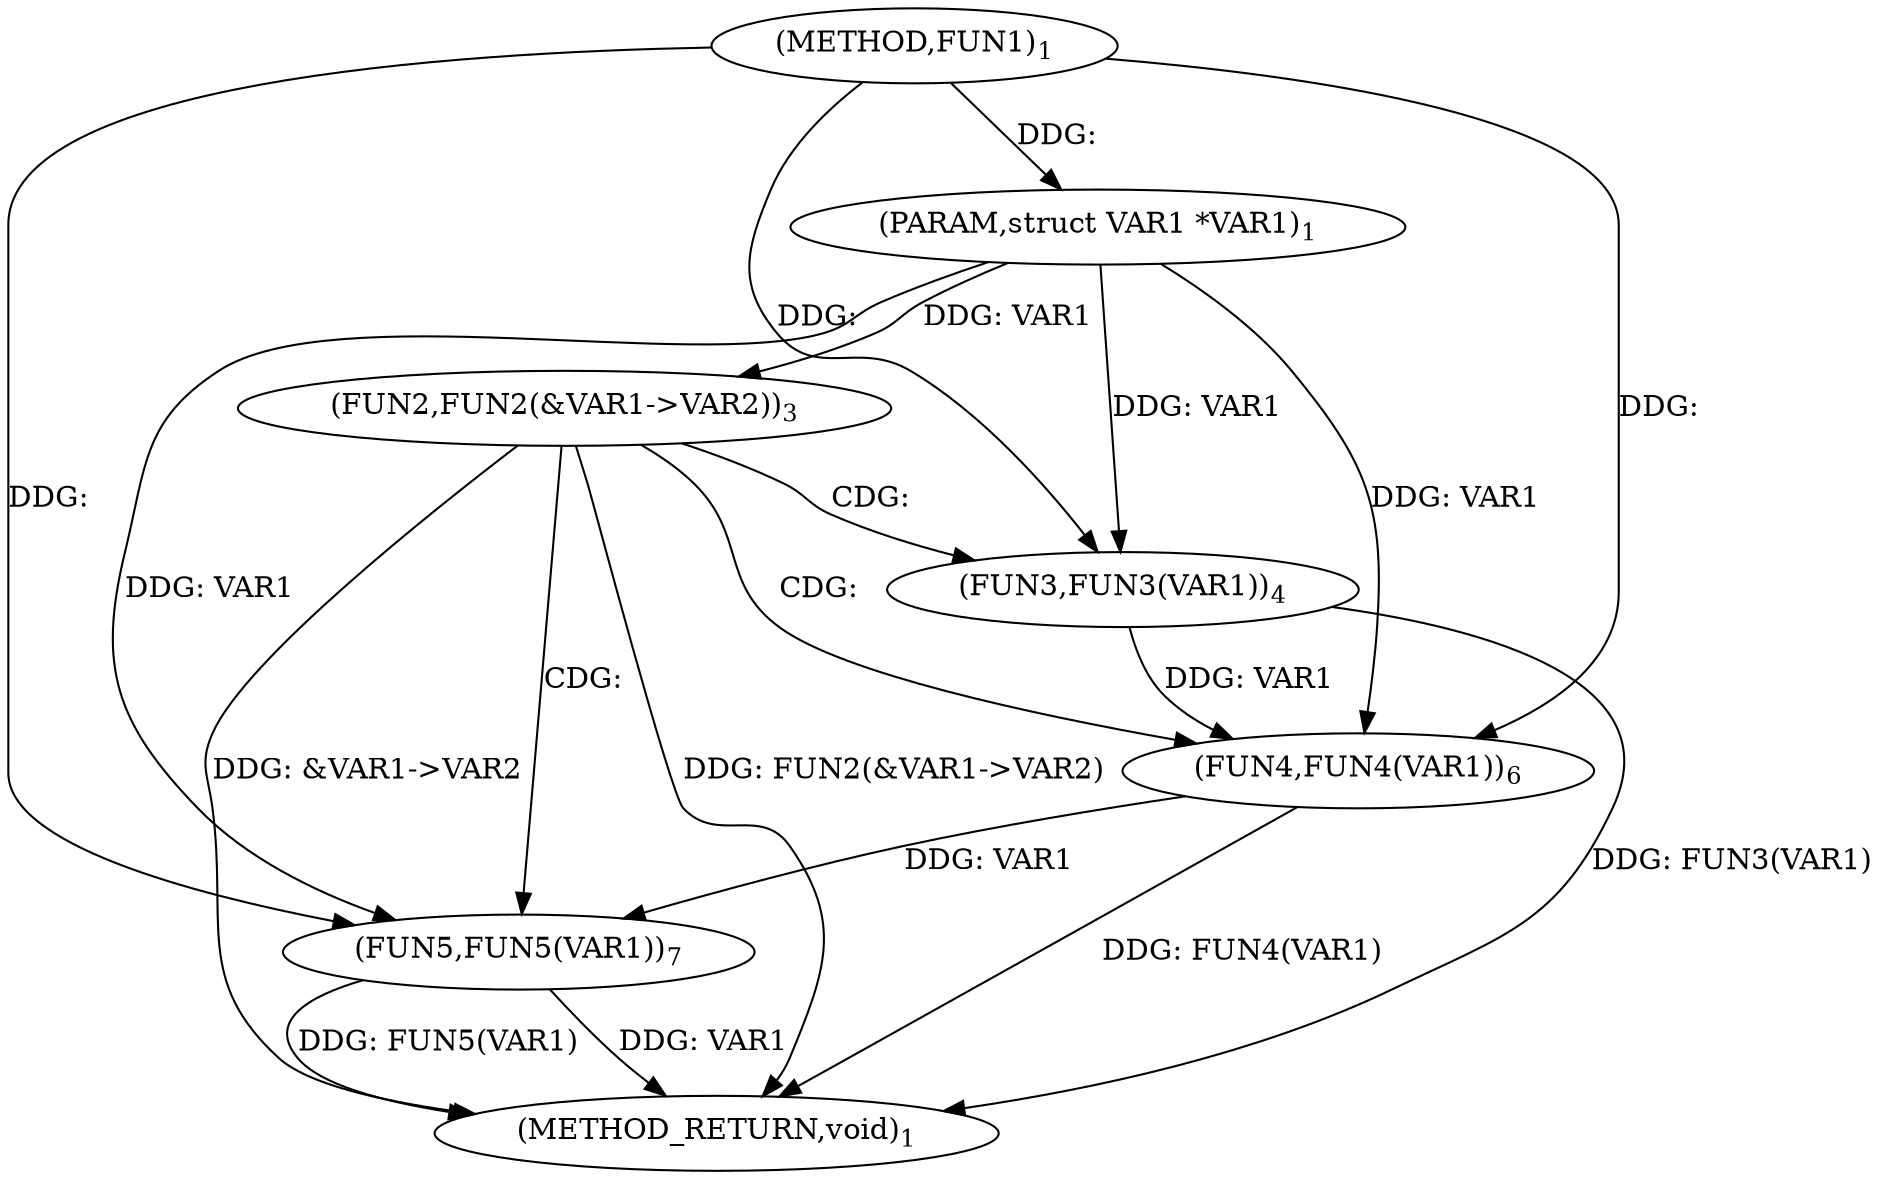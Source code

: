 digraph "FUN1" {  
"8" [label = <(METHOD,FUN1)<SUB>1</SUB>> ]
"24" [label = <(METHOD_RETURN,void)<SUB>1</SUB>> ]
"9" [label = <(PARAM,struct VAR1 *VAR1)<SUB>1</SUB>> ]
"12" [label = <(FUN2,FUN2(&amp;VAR1-&gt;VAR2))<SUB>3</SUB>> ]
"18" [label = <(FUN3,FUN3(VAR1))<SUB>4</SUB>> ]
"20" [label = <(FUN4,FUN4(VAR1))<SUB>6</SUB>> ]
"22" [label = <(FUN5,FUN5(VAR1))<SUB>7</SUB>> ]
  "12" -> "24"  [ label = "DDG: &amp;VAR1-&gt;VAR2"] 
  "12" -> "24"  [ label = "DDG: FUN2(&amp;VAR1-&gt;VAR2)"] 
  "18" -> "24"  [ label = "DDG: FUN3(VAR1)"] 
  "20" -> "24"  [ label = "DDG: FUN4(VAR1)"] 
  "22" -> "24"  [ label = "DDG: VAR1"] 
  "22" -> "24"  [ label = "DDG: FUN5(VAR1)"] 
  "8" -> "9"  [ label = "DDG: "] 
  "9" -> "12"  [ label = "DDG: VAR1"] 
  "9" -> "18"  [ label = "DDG: VAR1"] 
  "8" -> "18"  [ label = "DDG: "] 
  "18" -> "20"  [ label = "DDG: VAR1"] 
  "8" -> "20"  [ label = "DDG: "] 
  "9" -> "20"  [ label = "DDG: VAR1"] 
  "20" -> "22"  [ label = "DDG: VAR1"] 
  "8" -> "22"  [ label = "DDG: "] 
  "9" -> "22"  [ label = "DDG: VAR1"] 
  "12" -> "20"  [ label = "CDG: "] 
  "12" -> "22"  [ label = "CDG: "] 
  "12" -> "18"  [ label = "CDG: "] 
}
